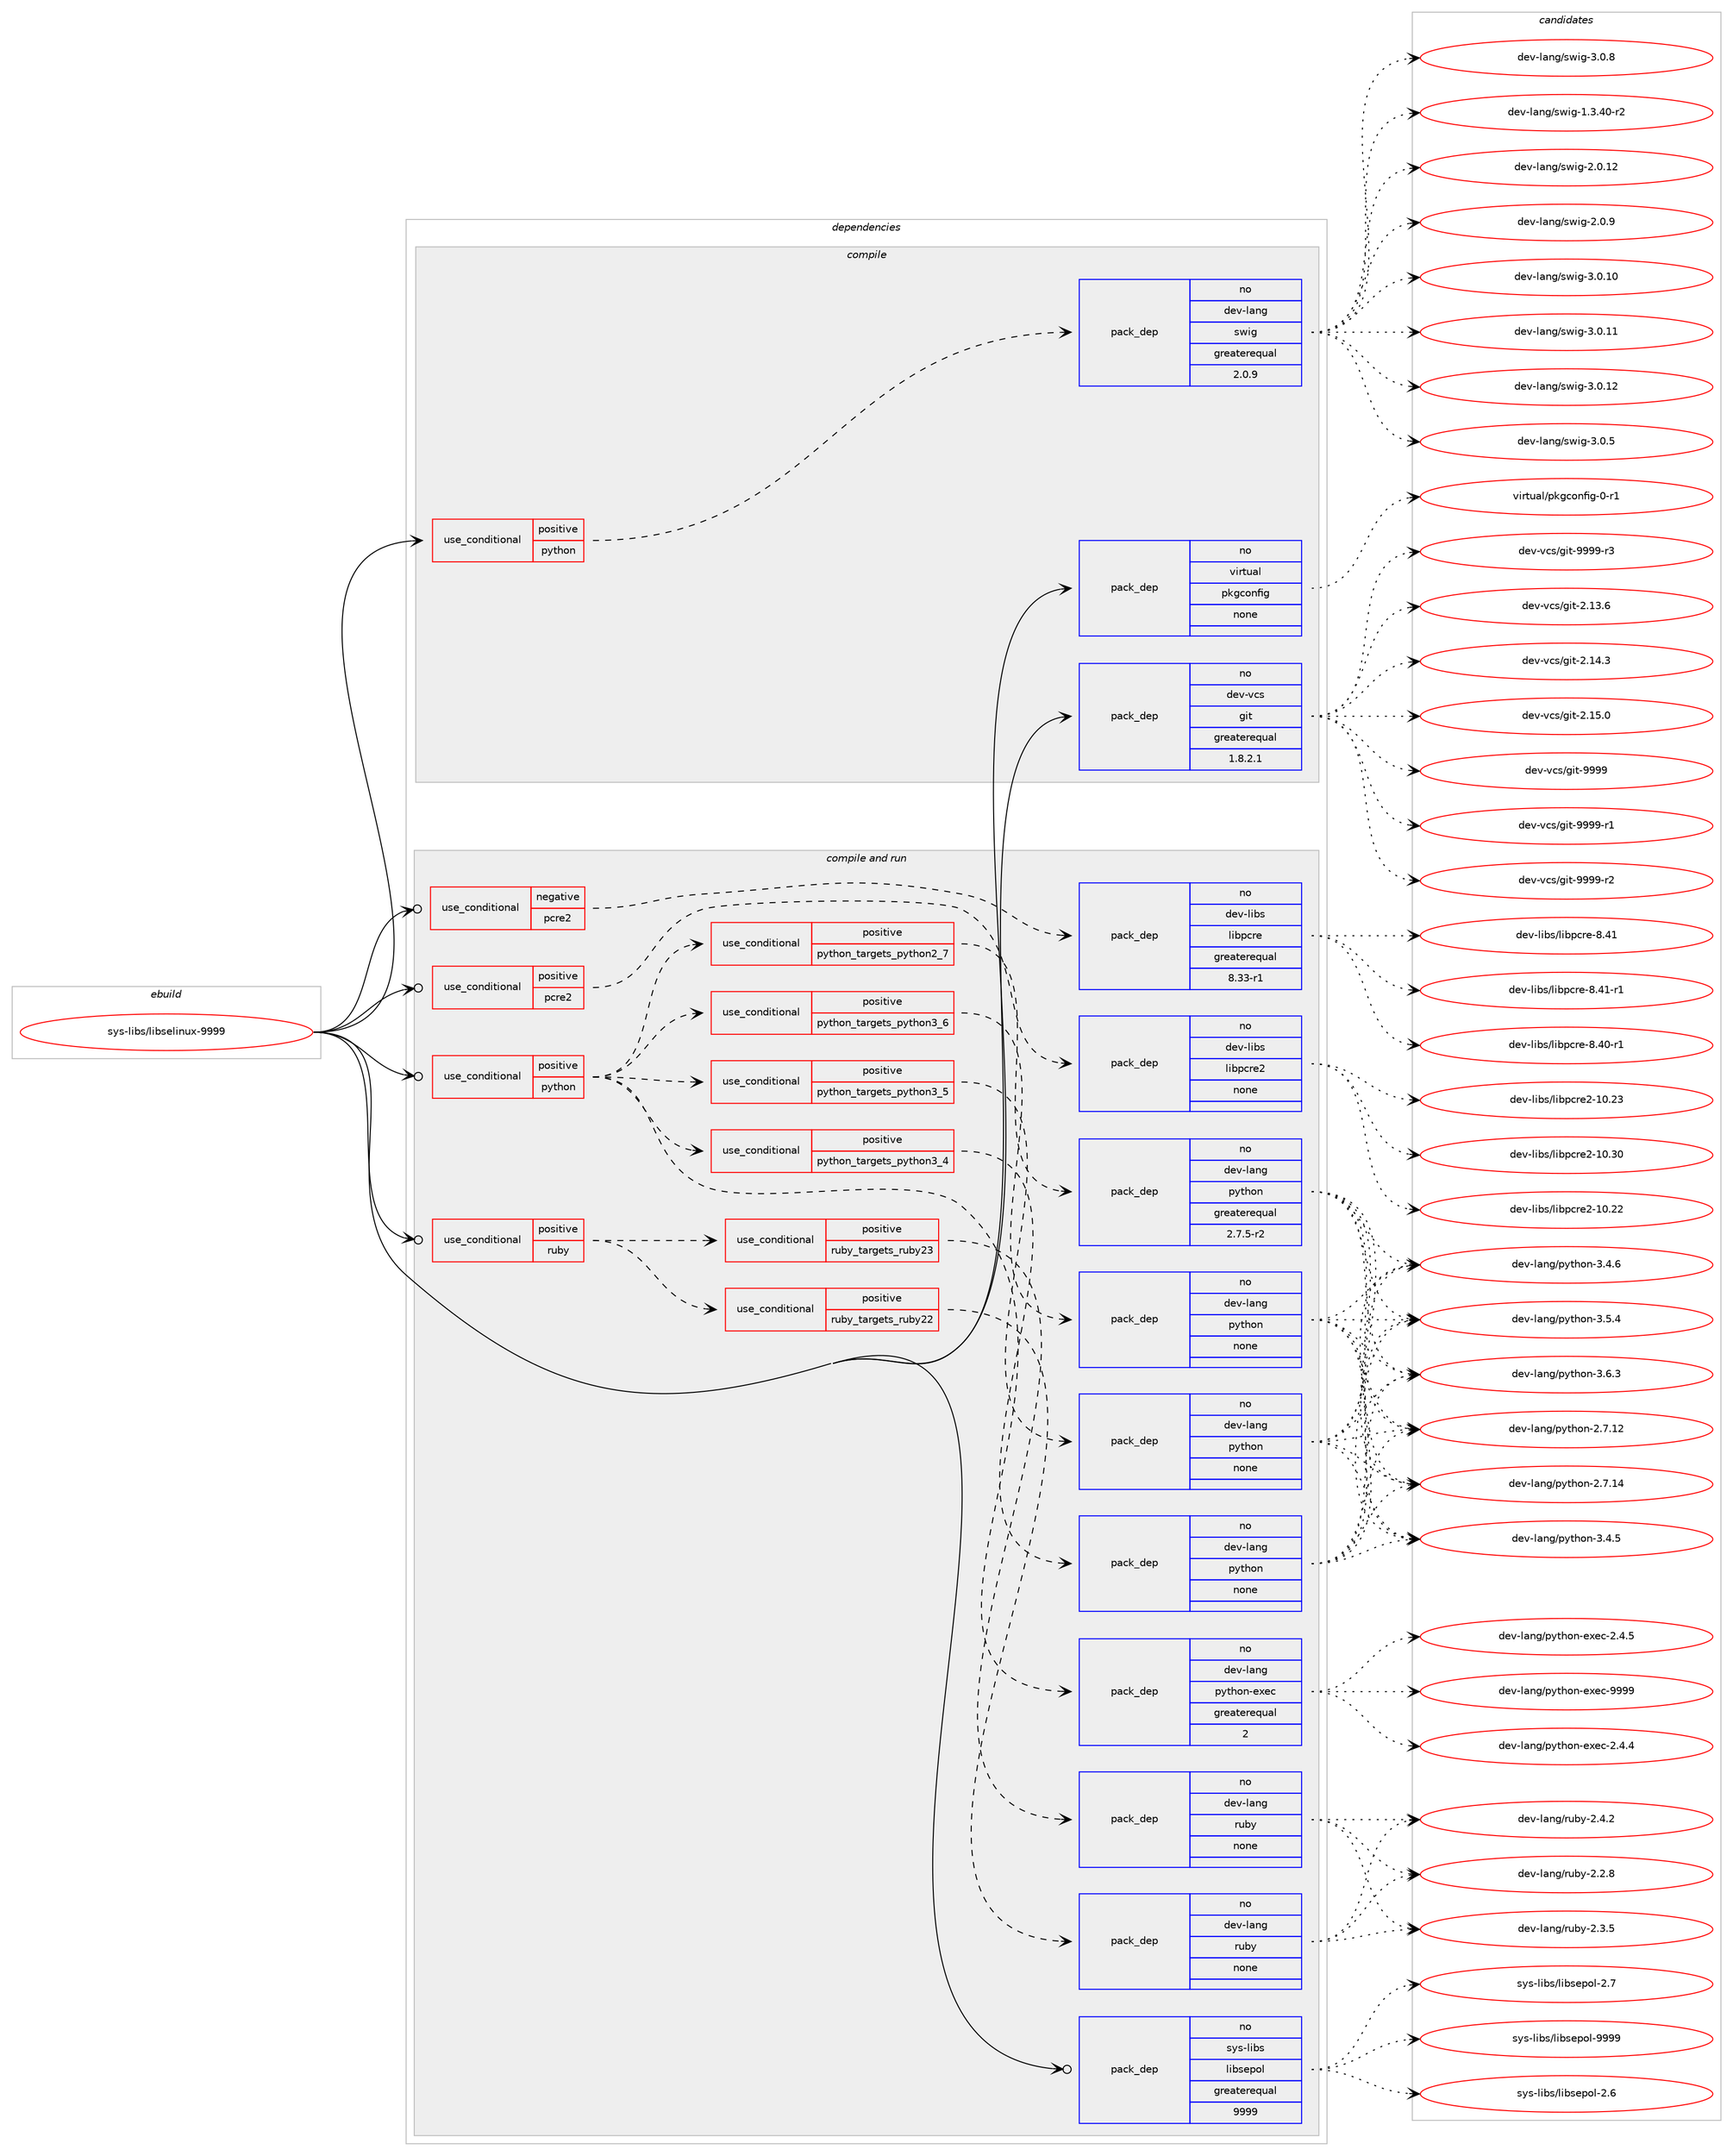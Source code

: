 digraph prolog {

# *************
# Graph options
# *************

newrank=true;
concentrate=true;
compound=true;
graph [rankdir=LR,fontname=Helvetica,fontsize=10,ranksep=1.5];#, ranksep=2.5, nodesep=0.2];
edge  [arrowhead=vee];
node  [fontname=Helvetica,fontsize=10];

# **********
# The ebuild
# **********

subgraph cluster_leftcol {
color=gray;
rank=same;
label=<<i>ebuild</i>>;
id [label="sys-libs/libselinux-9999", color=red, width=4, href="../sys-libs/libselinux-9999.svg"];
}

# ****************
# The dependencies
# ****************

subgraph cluster_midcol {
color=gray;
label=<<i>dependencies</i>>;
subgraph cluster_compile {
fillcolor="#eeeeee";
style=filled;
label=<<i>compile</i>>;
subgraph cond118372 {
dependency495200 [label=<<TABLE BORDER="0" CELLBORDER="1" CELLSPACING="0" CELLPADDING="4"><TR><TD ROWSPAN="3" CELLPADDING="10">use_conditional</TD></TR><TR><TD>positive</TD></TR><TR><TD>python</TD></TR></TABLE>>, shape=none, color=red];
subgraph pack368051 {
dependency495201 [label=<<TABLE BORDER="0" CELLBORDER="1" CELLSPACING="0" CELLPADDING="4" WIDTH="220"><TR><TD ROWSPAN="6" CELLPADDING="30">pack_dep</TD></TR><TR><TD WIDTH="110">no</TD></TR><TR><TD>dev-lang</TD></TR><TR><TD>swig</TD></TR><TR><TD>greaterequal</TD></TR><TR><TD>2.0.9</TD></TR></TABLE>>, shape=none, color=blue];
}
dependency495200:e -> dependency495201:w [weight=20,style="dashed",arrowhead="vee"];
}
id:e -> dependency495200:w [weight=20,style="solid",arrowhead="vee"];
subgraph pack368052 {
dependency495202 [label=<<TABLE BORDER="0" CELLBORDER="1" CELLSPACING="0" CELLPADDING="4" WIDTH="220"><TR><TD ROWSPAN="6" CELLPADDING="30">pack_dep</TD></TR><TR><TD WIDTH="110">no</TD></TR><TR><TD>dev-vcs</TD></TR><TR><TD>git</TD></TR><TR><TD>greaterequal</TD></TR><TR><TD>1.8.2.1</TD></TR></TABLE>>, shape=none, color=blue];
}
id:e -> dependency495202:w [weight=20,style="solid",arrowhead="vee"];
subgraph pack368053 {
dependency495203 [label=<<TABLE BORDER="0" CELLBORDER="1" CELLSPACING="0" CELLPADDING="4" WIDTH="220"><TR><TD ROWSPAN="6" CELLPADDING="30">pack_dep</TD></TR><TR><TD WIDTH="110">no</TD></TR><TR><TD>virtual</TD></TR><TR><TD>pkgconfig</TD></TR><TR><TD>none</TD></TR><TR><TD></TD></TR></TABLE>>, shape=none, color=blue];
}
id:e -> dependency495203:w [weight=20,style="solid",arrowhead="vee"];
}
subgraph cluster_compileandrun {
fillcolor="#eeeeee";
style=filled;
label=<<i>compile and run</i>>;
subgraph cond118373 {
dependency495204 [label=<<TABLE BORDER="0" CELLBORDER="1" CELLSPACING="0" CELLPADDING="4"><TR><TD ROWSPAN="3" CELLPADDING="10">use_conditional</TD></TR><TR><TD>negative</TD></TR><TR><TD>pcre2</TD></TR></TABLE>>, shape=none, color=red];
subgraph pack368054 {
dependency495205 [label=<<TABLE BORDER="0" CELLBORDER="1" CELLSPACING="0" CELLPADDING="4" WIDTH="220"><TR><TD ROWSPAN="6" CELLPADDING="30">pack_dep</TD></TR><TR><TD WIDTH="110">no</TD></TR><TR><TD>dev-libs</TD></TR><TR><TD>libpcre</TD></TR><TR><TD>greaterequal</TD></TR><TR><TD>8.33-r1</TD></TR></TABLE>>, shape=none, color=blue];
}
dependency495204:e -> dependency495205:w [weight=20,style="dashed",arrowhead="vee"];
}
id:e -> dependency495204:w [weight=20,style="solid",arrowhead="odotvee"];
subgraph cond118374 {
dependency495206 [label=<<TABLE BORDER="0" CELLBORDER="1" CELLSPACING="0" CELLPADDING="4"><TR><TD ROWSPAN="3" CELLPADDING="10">use_conditional</TD></TR><TR><TD>positive</TD></TR><TR><TD>pcre2</TD></TR></TABLE>>, shape=none, color=red];
subgraph pack368055 {
dependency495207 [label=<<TABLE BORDER="0" CELLBORDER="1" CELLSPACING="0" CELLPADDING="4" WIDTH="220"><TR><TD ROWSPAN="6" CELLPADDING="30">pack_dep</TD></TR><TR><TD WIDTH="110">no</TD></TR><TR><TD>dev-libs</TD></TR><TR><TD>libpcre2</TD></TR><TR><TD>none</TD></TR><TR><TD></TD></TR></TABLE>>, shape=none, color=blue];
}
dependency495206:e -> dependency495207:w [weight=20,style="dashed",arrowhead="vee"];
}
id:e -> dependency495206:w [weight=20,style="solid",arrowhead="odotvee"];
subgraph cond118375 {
dependency495208 [label=<<TABLE BORDER="0" CELLBORDER="1" CELLSPACING="0" CELLPADDING="4"><TR><TD ROWSPAN="3" CELLPADDING="10">use_conditional</TD></TR><TR><TD>positive</TD></TR><TR><TD>python</TD></TR></TABLE>>, shape=none, color=red];
subgraph cond118376 {
dependency495209 [label=<<TABLE BORDER="0" CELLBORDER="1" CELLSPACING="0" CELLPADDING="4"><TR><TD ROWSPAN="3" CELLPADDING="10">use_conditional</TD></TR><TR><TD>positive</TD></TR><TR><TD>python_targets_python2_7</TD></TR></TABLE>>, shape=none, color=red];
subgraph pack368056 {
dependency495210 [label=<<TABLE BORDER="0" CELLBORDER="1" CELLSPACING="0" CELLPADDING="4" WIDTH="220"><TR><TD ROWSPAN="6" CELLPADDING="30">pack_dep</TD></TR><TR><TD WIDTH="110">no</TD></TR><TR><TD>dev-lang</TD></TR><TR><TD>python</TD></TR><TR><TD>greaterequal</TD></TR><TR><TD>2.7.5-r2</TD></TR></TABLE>>, shape=none, color=blue];
}
dependency495209:e -> dependency495210:w [weight=20,style="dashed",arrowhead="vee"];
}
dependency495208:e -> dependency495209:w [weight=20,style="dashed",arrowhead="vee"];
subgraph cond118377 {
dependency495211 [label=<<TABLE BORDER="0" CELLBORDER="1" CELLSPACING="0" CELLPADDING="4"><TR><TD ROWSPAN="3" CELLPADDING="10">use_conditional</TD></TR><TR><TD>positive</TD></TR><TR><TD>python_targets_python3_4</TD></TR></TABLE>>, shape=none, color=red];
subgraph pack368057 {
dependency495212 [label=<<TABLE BORDER="0" CELLBORDER="1" CELLSPACING="0" CELLPADDING="4" WIDTH="220"><TR><TD ROWSPAN="6" CELLPADDING="30">pack_dep</TD></TR><TR><TD WIDTH="110">no</TD></TR><TR><TD>dev-lang</TD></TR><TR><TD>python</TD></TR><TR><TD>none</TD></TR><TR><TD></TD></TR></TABLE>>, shape=none, color=blue];
}
dependency495211:e -> dependency495212:w [weight=20,style="dashed",arrowhead="vee"];
}
dependency495208:e -> dependency495211:w [weight=20,style="dashed",arrowhead="vee"];
subgraph cond118378 {
dependency495213 [label=<<TABLE BORDER="0" CELLBORDER="1" CELLSPACING="0" CELLPADDING="4"><TR><TD ROWSPAN="3" CELLPADDING="10">use_conditional</TD></TR><TR><TD>positive</TD></TR><TR><TD>python_targets_python3_5</TD></TR></TABLE>>, shape=none, color=red];
subgraph pack368058 {
dependency495214 [label=<<TABLE BORDER="0" CELLBORDER="1" CELLSPACING="0" CELLPADDING="4" WIDTH="220"><TR><TD ROWSPAN="6" CELLPADDING="30">pack_dep</TD></TR><TR><TD WIDTH="110">no</TD></TR><TR><TD>dev-lang</TD></TR><TR><TD>python</TD></TR><TR><TD>none</TD></TR><TR><TD></TD></TR></TABLE>>, shape=none, color=blue];
}
dependency495213:e -> dependency495214:w [weight=20,style="dashed",arrowhead="vee"];
}
dependency495208:e -> dependency495213:w [weight=20,style="dashed",arrowhead="vee"];
subgraph cond118379 {
dependency495215 [label=<<TABLE BORDER="0" CELLBORDER="1" CELLSPACING="0" CELLPADDING="4"><TR><TD ROWSPAN="3" CELLPADDING="10">use_conditional</TD></TR><TR><TD>positive</TD></TR><TR><TD>python_targets_python3_6</TD></TR></TABLE>>, shape=none, color=red];
subgraph pack368059 {
dependency495216 [label=<<TABLE BORDER="0" CELLBORDER="1" CELLSPACING="0" CELLPADDING="4" WIDTH="220"><TR><TD ROWSPAN="6" CELLPADDING="30">pack_dep</TD></TR><TR><TD WIDTH="110">no</TD></TR><TR><TD>dev-lang</TD></TR><TR><TD>python</TD></TR><TR><TD>none</TD></TR><TR><TD></TD></TR></TABLE>>, shape=none, color=blue];
}
dependency495215:e -> dependency495216:w [weight=20,style="dashed",arrowhead="vee"];
}
dependency495208:e -> dependency495215:w [weight=20,style="dashed",arrowhead="vee"];
subgraph pack368060 {
dependency495217 [label=<<TABLE BORDER="0" CELLBORDER="1" CELLSPACING="0" CELLPADDING="4" WIDTH="220"><TR><TD ROWSPAN="6" CELLPADDING="30">pack_dep</TD></TR><TR><TD WIDTH="110">no</TD></TR><TR><TD>dev-lang</TD></TR><TR><TD>python-exec</TD></TR><TR><TD>greaterequal</TD></TR><TR><TD>2</TD></TR></TABLE>>, shape=none, color=blue];
}
dependency495208:e -> dependency495217:w [weight=20,style="dashed",arrowhead="vee"];
}
id:e -> dependency495208:w [weight=20,style="solid",arrowhead="odotvee"];
subgraph cond118380 {
dependency495218 [label=<<TABLE BORDER="0" CELLBORDER="1" CELLSPACING="0" CELLPADDING="4"><TR><TD ROWSPAN="3" CELLPADDING="10">use_conditional</TD></TR><TR><TD>positive</TD></TR><TR><TD>ruby</TD></TR></TABLE>>, shape=none, color=red];
subgraph cond118381 {
dependency495219 [label=<<TABLE BORDER="0" CELLBORDER="1" CELLSPACING="0" CELLPADDING="4"><TR><TD ROWSPAN="3" CELLPADDING="10">use_conditional</TD></TR><TR><TD>positive</TD></TR><TR><TD>ruby_targets_ruby22</TD></TR></TABLE>>, shape=none, color=red];
subgraph pack368061 {
dependency495220 [label=<<TABLE BORDER="0" CELLBORDER="1" CELLSPACING="0" CELLPADDING="4" WIDTH="220"><TR><TD ROWSPAN="6" CELLPADDING="30">pack_dep</TD></TR><TR><TD WIDTH="110">no</TD></TR><TR><TD>dev-lang</TD></TR><TR><TD>ruby</TD></TR><TR><TD>none</TD></TR><TR><TD></TD></TR></TABLE>>, shape=none, color=blue];
}
dependency495219:e -> dependency495220:w [weight=20,style="dashed",arrowhead="vee"];
}
dependency495218:e -> dependency495219:w [weight=20,style="dashed",arrowhead="vee"];
subgraph cond118382 {
dependency495221 [label=<<TABLE BORDER="0" CELLBORDER="1" CELLSPACING="0" CELLPADDING="4"><TR><TD ROWSPAN="3" CELLPADDING="10">use_conditional</TD></TR><TR><TD>positive</TD></TR><TR><TD>ruby_targets_ruby23</TD></TR></TABLE>>, shape=none, color=red];
subgraph pack368062 {
dependency495222 [label=<<TABLE BORDER="0" CELLBORDER="1" CELLSPACING="0" CELLPADDING="4" WIDTH="220"><TR><TD ROWSPAN="6" CELLPADDING="30">pack_dep</TD></TR><TR><TD WIDTH="110">no</TD></TR><TR><TD>dev-lang</TD></TR><TR><TD>ruby</TD></TR><TR><TD>none</TD></TR><TR><TD></TD></TR></TABLE>>, shape=none, color=blue];
}
dependency495221:e -> dependency495222:w [weight=20,style="dashed",arrowhead="vee"];
}
dependency495218:e -> dependency495221:w [weight=20,style="dashed",arrowhead="vee"];
}
id:e -> dependency495218:w [weight=20,style="solid",arrowhead="odotvee"];
subgraph pack368063 {
dependency495223 [label=<<TABLE BORDER="0" CELLBORDER="1" CELLSPACING="0" CELLPADDING="4" WIDTH="220"><TR><TD ROWSPAN="6" CELLPADDING="30">pack_dep</TD></TR><TR><TD WIDTH="110">no</TD></TR><TR><TD>sys-libs</TD></TR><TR><TD>libsepol</TD></TR><TR><TD>greaterequal</TD></TR><TR><TD>9999</TD></TR></TABLE>>, shape=none, color=blue];
}
id:e -> dependency495223:w [weight=20,style="solid",arrowhead="odotvee"];
}
subgraph cluster_run {
fillcolor="#eeeeee";
style=filled;
label=<<i>run</i>>;
}
}

# **************
# The candidates
# **************

subgraph cluster_choices {
rank=same;
color=gray;
label=<<i>candidates</i>>;

subgraph choice368051 {
color=black;
nodesep=1;
choice100101118451089711010347115119105103454946514652484511450 [label="dev-lang/swig-1.3.40-r2", color=red, width=4,href="../dev-lang/swig-1.3.40-r2.svg"];
choice10010111845108971101034711511910510345504648464950 [label="dev-lang/swig-2.0.12", color=red, width=4,href="../dev-lang/swig-2.0.12.svg"];
choice100101118451089711010347115119105103455046484657 [label="dev-lang/swig-2.0.9", color=red, width=4,href="../dev-lang/swig-2.0.9.svg"];
choice10010111845108971101034711511910510345514648464948 [label="dev-lang/swig-3.0.10", color=red, width=4,href="../dev-lang/swig-3.0.10.svg"];
choice10010111845108971101034711511910510345514648464949 [label="dev-lang/swig-3.0.11", color=red, width=4,href="../dev-lang/swig-3.0.11.svg"];
choice10010111845108971101034711511910510345514648464950 [label="dev-lang/swig-3.0.12", color=red, width=4,href="../dev-lang/swig-3.0.12.svg"];
choice100101118451089711010347115119105103455146484653 [label="dev-lang/swig-3.0.5", color=red, width=4,href="../dev-lang/swig-3.0.5.svg"];
choice100101118451089711010347115119105103455146484656 [label="dev-lang/swig-3.0.8", color=red, width=4,href="../dev-lang/swig-3.0.8.svg"];
dependency495201:e -> choice100101118451089711010347115119105103454946514652484511450:w [style=dotted,weight="100"];
dependency495201:e -> choice10010111845108971101034711511910510345504648464950:w [style=dotted,weight="100"];
dependency495201:e -> choice100101118451089711010347115119105103455046484657:w [style=dotted,weight="100"];
dependency495201:e -> choice10010111845108971101034711511910510345514648464948:w [style=dotted,weight="100"];
dependency495201:e -> choice10010111845108971101034711511910510345514648464949:w [style=dotted,weight="100"];
dependency495201:e -> choice10010111845108971101034711511910510345514648464950:w [style=dotted,weight="100"];
dependency495201:e -> choice100101118451089711010347115119105103455146484653:w [style=dotted,weight="100"];
dependency495201:e -> choice100101118451089711010347115119105103455146484656:w [style=dotted,weight="100"];
}
subgraph choice368052 {
color=black;
nodesep=1;
choice10010111845118991154710310511645504649514654 [label="dev-vcs/git-2.13.6", color=red, width=4,href="../dev-vcs/git-2.13.6.svg"];
choice10010111845118991154710310511645504649524651 [label="dev-vcs/git-2.14.3", color=red, width=4,href="../dev-vcs/git-2.14.3.svg"];
choice10010111845118991154710310511645504649534648 [label="dev-vcs/git-2.15.0", color=red, width=4,href="../dev-vcs/git-2.15.0.svg"];
choice1001011184511899115471031051164557575757 [label="dev-vcs/git-9999", color=red, width=4,href="../dev-vcs/git-9999.svg"];
choice10010111845118991154710310511645575757574511449 [label="dev-vcs/git-9999-r1", color=red, width=4,href="../dev-vcs/git-9999-r1.svg"];
choice10010111845118991154710310511645575757574511450 [label="dev-vcs/git-9999-r2", color=red, width=4,href="../dev-vcs/git-9999-r2.svg"];
choice10010111845118991154710310511645575757574511451 [label="dev-vcs/git-9999-r3", color=red, width=4,href="../dev-vcs/git-9999-r3.svg"];
dependency495202:e -> choice10010111845118991154710310511645504649514654:w [style=dotted,weight="100"];
dependency495202:e -> choice10010111845118991154710310511645504649524651:w [style=dotted,weight="100"];
dependency495202:e -> choice10010111845118991154710310511645504649534648:w [style=dotted,weight="100"];
dependency495202:e -> choice1001011184511899115471031051164557575757:w [style=dotted,weight="100"];
dependency495202:e -> choice10010111845118991154710310511645575757574511449:w [style=dotted,weight="100"];
dependency495202:e -> choice10010111845118991154710310511645575757574511450:w [style=dotted,weight="100"];
dependency495202:e -> choice10010111845118991154710310511645575757574511451:w [style=dotted,weight="100"];
}
subgraph choice368053 {
color=black;
nodesep=1;
choice11810511411611797108471121071039911111010210510345484511449 [label="virtual/pkgconfig-0-r1", color=red, width=4,href="../virtual/pkgconfig-0-r1.svg"];
dependency495203:e -> choice11810511411611797108471121071039911111010210510345484511449:w [style=dotted,weight="100"];
}
subgraph choice368054 {
color=black;
nodesep=1;
choice100101118451081059811547108105981129911410145564652484511449 [label="dev-libs/libpcre-8.40-r1", color=red, width=4,href="../dev-libs/libpcre-8.40-r1.svg"];
choice10010111845108105981154710810598112991141014556465249 [label="dev-libs/libpcre-8.41", color=red, width=4,href="../dev-libs/libpcre-8.41.svg"];
choice100101118451081059811547108105981129911410145564652494511449 [label="dev-libs/libpcre-8.41-r1", color=red, width=4,href="../dev-libs/libpcre-8.41-r1.svg"];
dependency495205:e -> choice100101118451081059811547108105981129911410145564652484511449:w [style=dotted,weight="100"];
dependency495205:e -> choice10010111845108105981154710810598112991141014556465249:w [style=dotted,weight="100"];
dependency495205:e -> choice100101118451081059811547108105981129911410145564652494511449:w [style=dotted,weight="100"];
}
subgraph choice368055 {
color=black;
nodesep=1;
choice100101118451081059811547108105981129911410150454948465050 [label="dev-libs/libpcre2-10.22", color=red, width=4,href="../dev-libs/libpcre2-10.22.svg"];
choice100101118451081059811547108105981129911410150454948465051 [label="dev-libs/libpcre2-10.23", color=red, width=4,href="../dev-libs/libpcre2-10.23.svg"];
choice100101118451081059811547108105981129911410150454948465148 [label="dev-libs/libpcre2-10.30", color=red, width=4,href="../dev-libs/libpcre2-10.30.svg"];
dependency495207:e -> choice100101118451081059811547108105981129911410150454948465050:w [style=dotted,weight="100"];
dependency495207:e -> choice100101118451081059811547108105981129911410150454948465051:w [style=dotted,weight="100"];
dependency495207:e -> choice100101118451081059811547108105981129911410150454948465148:w [style=dotted,weight="100"];
}
subgraph choice368056 {
color=black;
nodesep=1;
choice10010111845108971101034711212111610411111045504655464950 [label="dev-lang/python-2.7.12", color=red, width=4,href="../dev-lang/python-2.7.12.svg"];
choice10010111845108971101034711212111610411111045504655464952 [label="dev-lang/python-2.7.14", color=red, width=4,href="../dev-lang/python-2.7.14.svg"];
choice100101118451089711010347112121116104111110455146524653 [label="dev-lang/python-3.4.5", color=red, width=4,href="../dev-lang/python-3.4.5.svg"];
choice100101118451089711010347112121116104111110455146524654 [label="dev-lang/python-3.4.6", color=red, width=4,href="../dev-lang/python-3.4.6.svg"];
choice100101118451089711010347112121116104111110455146534652 [label="dev-lang/python-3.5.4", color=red, width=4,href="../dev-lang/python-3.5.4.svg"];
choice100101118451089711010347112121116104111110455146544651 [label="dev-lang/python-3.6.3", color=red, width=4,href="../dev-lang/python-3.6.3.svg"];
dependency495210:e -> choice10010111845108971101034711212111610411111045504655464950:w [style=dotted,weight="100"];
dependency495210:e -> choice10010111845108971101034711212111610411111045504655464952:w [style=dotted,weight="100"];
dependency495210:e -> choice100101118451089711010347112121116104111110455146524653:w [style=dotted,weight="100"];
dependency495210:e -> choice100101118451089711010347112121116104111110455146524654:w [style=dotted,weight="100"];
dependency495210:e -> choice100101118451089711010347112121116104111110455146534652:w [style=dotted,weight="100"];
dependency495210:e -> choice100101118451089711010347112121116104111110455146544651:w [style=dotted,weight="100"];
}
subgraph choice368057 {
color=black;
nodesep=1;
choice10010111845108971101034711212111610411111045504655464950 [label="dev-lang/python-2.7.12", color=red, width=4,href="../dev-lang/python-2.7.12.svg"];
choice10010111845108971101034711212111610411111045504655464952 [label="dev-lang/python-2.7.14", color=red, width=4,href="../dev-lang/python-2.7.14.svg"];
choice100101118451089711010347112121116104111110455146524653 [label="dev-lang/python-3.4.5", color=red, width=4,href="../dev-lang/python-3.4.5.svg"];
choice100101118451089711010347112121116104111110455146524654 [label="dev-lang/python-3.4.6", color=red, width=4,href="../dev-lang/python-3.4.6.svg"];
choice100101118451089711010347112121116104111110455146534652 [label="dev-lang/python-3.5.4", color=red, width=4,href="../dev-lang/python-3.5.4.svg"];
choice100101118451089711010347112121116104111110455146544651 [label="dev-lang/python-3.6.3", color=red, width=4,href="../dev-lang/python-3.6.3.svg"];
dependency495212:e -> choice10010111845108971101034711212111610411111045504655464950:w [style=dotted,weight="100"];
dependency495212:e -> choice10010111845108971101034711212111610411111045504655464952:w [style=dotted,weight="100"];
dependency495212:e -> choice100101118451089711010347112121116104111110455146524653:w [style=dotted,weight="100"];
dependency495212:e -> choice100101118451089711010347112121116104111110455146524654:w [style=dotted,weight="100"];
dependency495212:e -> choice100101118451089711010347112121116104111110455146534652:w [style=dotted,weight="100"];
dependency495212:e -> choice100101118451089711010347112121116104111110455146544651:w [style=dotted,weight="100"];
}
subgraph choice368058 {
color=black;
nodesep=1;
choice10010111845108971101034711212111610411111045504655464950 [label="dev-lang/python-2.7.12", color=red, width=4,href="../dev-lang/python-2.7.12.svg"];
choice10010111845108971101034711212111610411111045504655464952 [label="dev-lang/python-2.7.14", color=red, width=4,href="../dev-lang/python-2.7.14.svg"];
choice100101118451089711010347112121116104111110455146524653 [label="dev-lang/python-3.4.5", color=red, width=4,href="../dev-lang/python-3.4.5.svg"];
choice100101118451089711010347112121116104111110455146524654 [label="dev-lang/python-3.4.6", color=red, width=4,href="../dev-lang/python-3.4.6.svg"];
choice100101118451089711010347112121116104111110455146534652 [label="dev-lang/python-3.5.4", color=red, width=4,href="../dev-lang/python-3.5.4.svg"];
choice100101118451089711010347112121116104111110455146544651 [label="dev-lang/python-3.6.3", color=red, width=4,href="../dev-lang/python-3.6.3.svg"];
dependency495214:e -> choice10010111845108971101034711212111610411111045504655464950:w [style=dotted,weight="100"];
dependency495214:e -> choice10010111845108971101034711212111610411111045504655464952:w [style=dotted,weight="100"];
dependency495214:e -> choice100101118451089711010347112121116104111110455146524653:w [style=dotted,weight="100"];
dependency495214:e -> choice100101118451089711010347112121116104111110455146524654:w [style=dotted,weight="100"];
dependency495214:e -> choice100101118451089711010347112121116104111110455146534652:w [style=dotted,weight="100"];
dependency495214:e -> choice100101118451089711010347112121116104111110455146544651:w [style=dotted,weight="100"];
}
subgraph choice368059 {
color=black;
nodesep=1;
choice10010111845108971101034711212111610411111045504655464950 [label="dev-lang/python-2.7.12", color=red, width=4,href="../dev-lang/python-2.7.12.svg"];
choice10010111845108971101034711212111610411111045504655464952 [label="dev-lang/python-2.7.14", color=red, width=4,href="../dev-lang/python-2.7.14.svg"];
choice100101118451089711010347112121116104111110455146524653 [label="dev-lang/python-3.4.5", color=red, width=4,href="../dev-lang/python-3.4.5.svg"];
choice100101118451089711010347112121116104111110455146524654 [label="dev-lang/python-3.4.6", color=red, width=4,href="../dev-lang/python-3.4.6.svg"];
choice100101118451089711010347112121116104111110455146534652 [label="dev-lang/python-3.5.4", color=red, width=4,href="../dev-lang/python-3.5.4.svg"];
choice100101118451089711010347112121116104111110455146544651 [label="dev-lang/python-3.6.3", color=red, width=4,href="../dev-lang/python-3.6.3.svg"];
dependency495216:e -> choice10010111845108971101034711212111610411111045504655464950:w [style=dotted,weight="100"];
dependency495216:e -> choice10010111845108971101034711212111610411111045504655464952:w [style=dotted,weight="100"];
dependency495216:e -> choice100101118451089711010347112121116104111110455146524653:w [style=dotted,weight="100"];
dependency495216:e -> choice100101118451089711010347112121116104111110455146524654:w [style=dotted,weight="100"];
dependency495216:e -> choice100101118451089711010347112121116104111110455146534652:w [style=dotted,weight="100"];
dependency495216:e -> choice100101118451089711010347112121116104111110455146544651:w [style=dotted,weight="100"];
}
subgraph choice368060 {
color=black;
nodesep=1;
choice1001011184510897110103471121211161041111104510112010199455046524652 [label="dev-lang/python-exec-2.4.4", color=red, width=4,href="../dev-lang/python-exec-2.4.4.svg"];
choice1001011184510897110103471121211161041111104510112010199455046524653 [label="dev-lang/python-exec-2.4.5", color=red, width=4,href="../dev-lang/python-exec-2.4.5.svg"];
choice10010111845108971101034711212111610411111045101120101994557575757 [label="dev-lang/python-exec-9999", color=red, width=4,href="../dev-lang/python-exec-9999.svg"];
dependency495217:e -> choice1001011184510897110103471121211161041111104510112010199455046524652:w [style=dotted,weight="100"];
dependency495217:e -> choice1001011184510897110103471121211161041111104510112010199455046524653:w [style=dotted,weight="100"];
dependency495217:e -> choice10010111845108971101034711212111610411111045101120101994557575757:w [style=dotted,weight="100"];
}
subgraph choice368061 {
color=black;
nodesep=1;
choice10010111845108971101034711411798121455046504656 [label="dev-lang/ruby-2.2.8", color=red, width=4,href="../dev-lang/ruby-2.2.8.svg"];
choice10010111845108971101034711411798121455046514653 [label="dev-lang/ruby-2.3.5", color=red, width=4,href="../dev-lang/ruby-2.3.5.svg"];
choice10010111845108971101034711411798121455046524650 [label="dev-lang/ruby-2.4.2", color=red, width=4,href="../dev-lang/ruby-2.4.2.svg"];
dependency495220:e -> choice10010111845108971101034711411798121455046504656:w [style=dotted,weight="100"];
dependency495220:e -> choice10010111845108971101034711411798121455046514653:w [style=dotted,weight="100"];
dependency495220:e -> choice10010111845108971101034711411798121455046524650:w [style=dotted,weight="100"];
}
subgraph choice368062 {
color=black;
nodesep=1;
choice10010111845108971101034711411798121455046504656 [label="dev-lang/ruby-2.2.8", color=red, width=4,href="../dev-lang/ruby-2.2.8.svg"];
choice10010111845108971101034711411798121455046514653 [label="dev-lang/ruby-2.3.5", color=red, width=4,href="../dev-lang/ruby-2.3.5.svg"];
choice10010111845108971101034711411798121455046524650 [label="dev-lang/ruby-2.4.2", color=red, width=4,href="../dev-lang/ruby-2.4.2.svg"];
dependency495222:e -> choice10010111845108971101034711411798121455046504656:w [style=dotted,weight="100"];
dependency495222:e -> choice10010111845108971101034711411798121455046514653:w [style=dotted,weight="100"];
dependency495222:e -> choice10010111845108971101034711411798121455046524650:w [style=dotted,weight="100"];
}
subgraph choice368063 {
color=black;
nodesep=1;
choice1151211154510810598115471081059811510111211110845504654 [label="sys-libs/libsepol-2.6", color=red, width=4,href="../sys-libs/libsepol-2.6.svg"];
choice1151211154510810598115471081059811510111211110845504655 [label="sys-libs/libsepol-2.7", color=red, width=4,href="../sys-libs/libsepol-2.7.svg"];
choice115121115451081059811547108105981151011121111084557575757 [label="sys-libs/libsepol-9999", color=red, width=4,href="../sys-libs/libsepol-9999.svg"];
dependency495223:e -> choice1151211154510810598115471081059811510111211110845504654:w [style=dotted,weight="100"];
dependency495223:e -> choice1151211154510810598115471081059811510111211110845504655:w [style=dotted,weight="100"];
dependency495223:e -> choice115121115451081059811547108105981151011121111084557575757:w [style=dotted,weight="100"];
}
}

}
